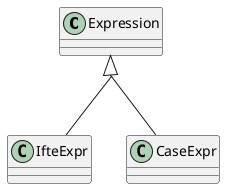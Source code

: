 @startuml 
' Selection
skinparam groupInheritance 2

Expression <|-- IfteExpr
Expression <|-- CaseExpr

@enduml